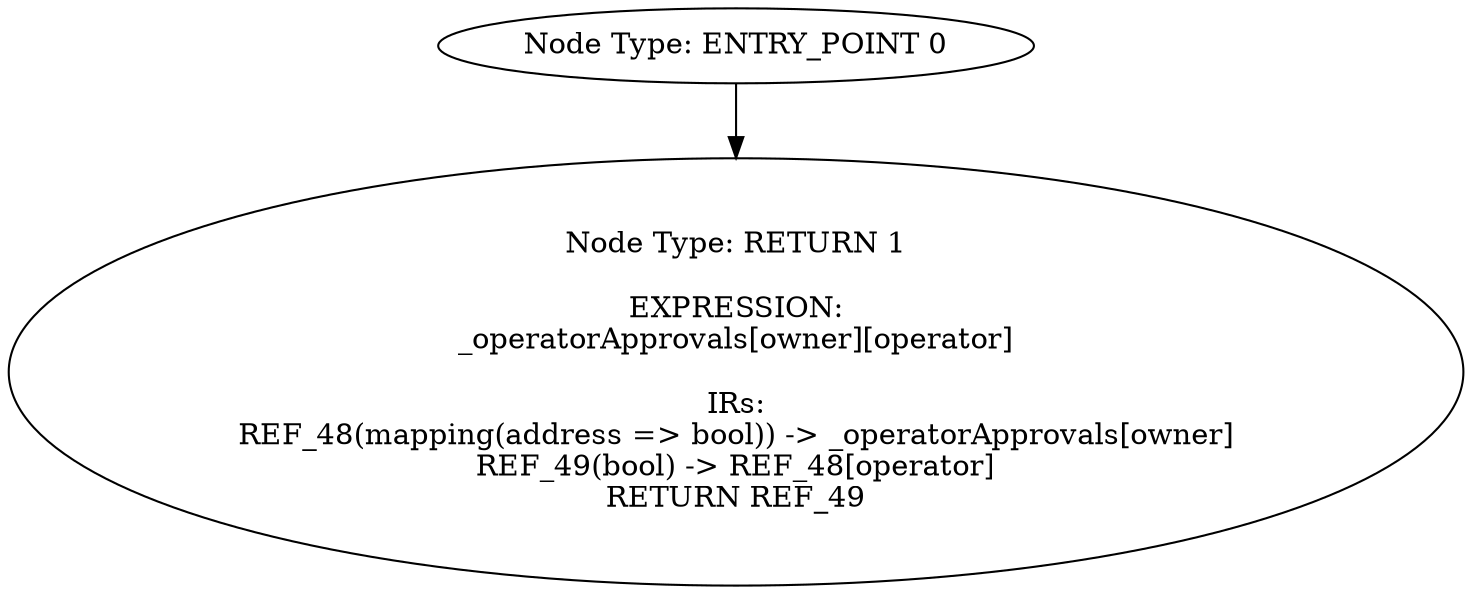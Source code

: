 digraph{
0[label="Node Type: ENTRY_POINT 0
"];
0->1;
1[label="Node Type: RETURN 1

EXPRESSION:
_operatorApprovals[owner][operator]

IRs:
REF_48(mapping(address => bool)) -> _operatorApprovals[owner]
REF_49(bool) -> REF_48[operator]
RETURN REF_49"];
}
